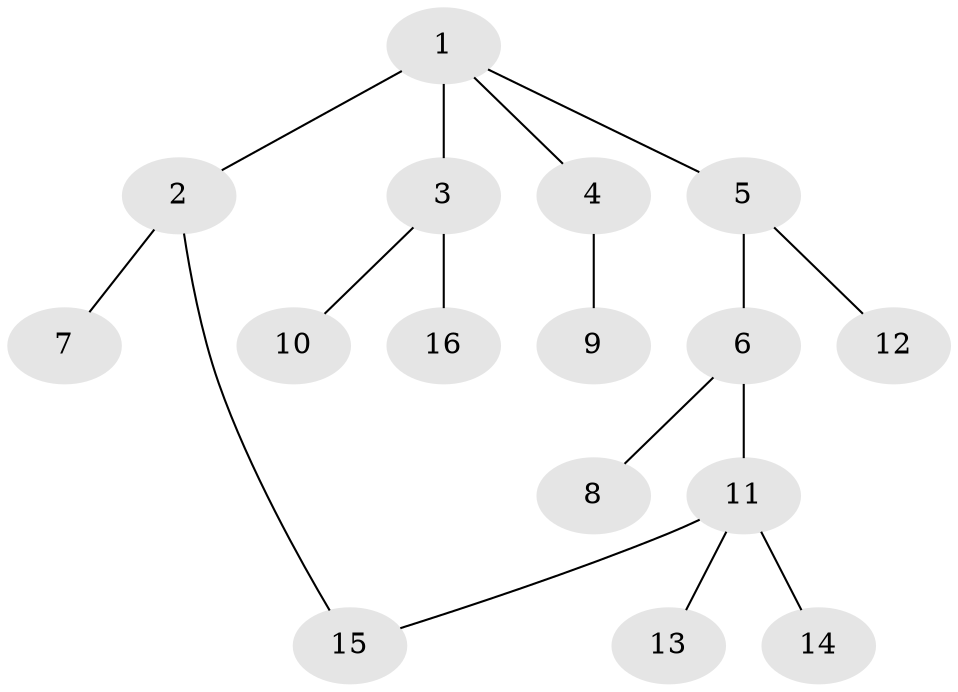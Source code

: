// original degree distribution, {6: 0.03773584905660377, 5: 0.03773584905660377, 2: 0.33962264150943394, 4: 0.05660377358490566, 1: 0.4339622641509434, 3: 0.09433962264150944}
// Generated by graph-tools (version 1.1) at 2025/48/03/04/25 22:48:56]
// undirected, 16 vertices, 16 edges
graph export_dot {
  node [color=gray90,style=filled];
  1;
  2;
  3;
  4;
  5;
  6;
  7;
  8;
  9;
  10;
  11;
  12;
  13;
  14;
  15;
  16;
  1 -- 2 [weight=1.0];
  1 -- 3 [weight=2.0];
  1 -- 4 [weight=1.0];
  1 -- 5 [weight=1.0];
  2 -- 7 [weight=1.0];
  2 -- 15 [weight=1.0];
  3 -- 10 [weight=1.0];
  3 -- 16 [weight=1.0];
  4 -- 9 [weight=1.0];
  5 -- 6 [weight=1.0];
  5 -- 12 [weight=1.0];
  6 -- 8 [weight=2.0];
  6 -- 11 [weight=3.0];
  11 -- 13 [weight=1.0];
  11 -- 14 [weight=1.0];
  11 -- 15 [weight=1.0];
}
